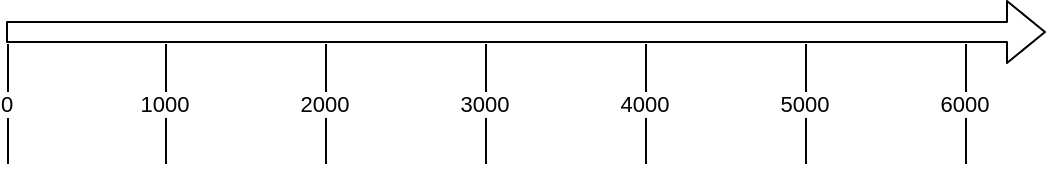 <mxfile version="14.1.2" type="github"><diagram id="KPY_37a3RrFqlSQd_a89" name="Page-1"><mxGraphModel dx="815" dy="441" grid="1" gridSize="10" guides="1" tooltips="1" connect="1" arrows="1" fold="1" page="1" pageScale="1" pageWidth="583" pageHeight="413" math="0" shadow="0"><root><mxCell id="0"/><mxCell id="1" parent="0"/><mxCell id="jrkarRgkuv3LzX793QSN-1" value="" style="shape=flexArrow;endArrow=classic;html=1;" edge="1" parent="1"><mxGeometry width="50" height="50" relative="1" as="geometry"><mxPoint x="40" y="210" as="sourcePoint"/><mxPoint x="560" y="210" as="targetPoint"/></mxGeometry></mxCell><mxCell id="jrkarRgkuv3LzX793QSN-2" value="" style="endArrow=none;html=1;" edge="1" parent="1"><mxGeometry width="50" height="50" relative="1" as="geometry"><mxPoint x="41" y="276" as="sourcePoint"/><mxPoint x="41" y="216" as="targetPoint"/></mxGeometry></mxCell><mxCell id="jrkarRgkuv3LzX793QSN-3" value="0" style="edgeLabel;html=1;align=center;verticalAlign=middle;resizable=0;points=[];" vertex="1" connectable="0" parent="jrkarRgkuv3LzX793QSN-2"><mxGeometry x="0.009" y="1" relative="1" as="geometry"><mxPoint as="offset"/></mxGeometry></mxCell><mxCell id="jrkarRgkuv3LzX793QSN-4" value="" style="endArrow=none;html=1;" edge="1" parent="1"><mxGeometry width="50" height="50" relative="1" as="geometry"><mxPoint x="120" y="276" as="sourcePoint"/><mxPoint x="120" y="216" as="targetPoint"/></mxGeometry></mxCell><mxCell id="jrkarRgkuv3LzX793QSN-5" value="1000" style="edgeLabel;html=1;align=center;verticalAlign=middle;resizable=0;points=[];" vertex="1" connectable="0" parent="jrkarRgkuv3LzX793QSN-4"><mxGeometry x="0.009" y="1" relative="1" as="geometry"><mxPoint as="offset"/></mxGeometry></mxCell><mxCell id="jrkarRgkuv3LzX793QSN-6" value="" style="endArrow=none;html=1;" edge="1" parent="1"><mxGeometry width="50" height="50" relative="1" as="geometry"><mxPoint x="200" y="276" as="sourcePoint"/><mxPoint x="200" y="216" as="targetPoint"/></mxGeometry></mxCell><mxCell id="jrkarRgkuv3LzX793QSN-7" value="2000" style="edgeLabel;html=1;align=center;verticalAlign=middle;resizable=0;points=[];" vertex="1" connectable="0" parent="jrkarRgkuv3LzX793QSN-6"><mxGeometry x="0.009" y="1" relative="1" as="geometry"><mxPoint as="offset"/></mxGeometry></mxCell><mxCell id="jrkarRgkuv3LzX793QSN-8" value="" style="endArrow=none;html=1;" edge="1" parent="1"><mxGeometry width="50" height="50" relative="1" as="geometry"><mxPoint x="280" y="276" as="sourcePoint"/><mxPoint x="280" y="216" as="targetPoint"/></mxGeometry></mxCell><mxCell id="jrkarRgkuv3LzX793QSN-9" value="3000" style="edgeLabel;html=1;align=center;verticalAlign=middle;resizable=0;points=[];" vertex="1" connectable="0" parent="jrkarRgkuv3LzX793QSN-8"><mxGeometry x="0.009" y="1" relative="1" as="geometry"><mxPoint as="offset"/></mxGeometry></mxCell><mxCell id="jrkarRgkuv3LzX793QSN-10" value="" style="endArrow=none;html=1;" edge="1" parent="1"><mxGeometry width="50" height="50" relative="1" as="geometry"><mxPoint x="360" y="276" as="sourcePoint"/><mxPoint x="360" y="216" as="targetPoint"/></mxGeometry></mxCell><mxCell id="jrkarRgkuv3LzX793QSN-11" value="4000" style="edgeLabel;html=1;align=center;verticalAlign=middle;resizable=0;points=[];" vertex="1" connectable="0" parent="jrkarRgkuv3LzX793QSN-10"><mxGeometry x="0.009" y="1" relative="1" as="geometry"><mxPoint as="offset"/></mxGeometry></mxCell><mxCell id="jrkarRgkuv3LzX793QSN-12" value="" style="endArrow=none;html=1;" edge="1" parent="1"><mxGeometry width="50" height="50" relative="1" as="geometry"><mxPoint x="440" y="276" as="sourcePoint"/><mxPoint x="440" y="216" as="targetPoint"/></mxGeometry></mxCell><mxCell id="jrkarRgkuv3LzX793QSN-13" value="5000" style="edgeLabel;html=1;align=center;verticalAlign=middle;resizable=0;points=[];" vertex="1" connectable="0" parent="jrkarRgkuv3LzX793QSN-12"><mxGeometry x="0.009" y="1" relative="1" as="geometry"><mxPoint as="offset"/></mxGeometry></mxCell><mxCell id="jrkarRgkuv3LzX793QSN-14" value="" style="endArrow=none;html=1;" edge="1" parent="1"><mxGeometry width="50" height="50" relative="1" as="geometry"><mxPoint x="520" y="276" as="sourcePoint"/><mxPoint x="520" y="216" as="targetPoint"/></mxGeometry></mxCell><mxCell id="jrkarRgkuv3LzX793QSN-15" value="6000" style="edgeLabel;html=1;align=center;verticalAlign=middle;resizable=0;points=[];" vertex="1" connectable="0" parent="jrkarRgkuv3LzX793QSN-14"><mxGeometry x="0.009" y="1" relative="1" as="geometry"><mxPoint as="offset"/></mxGeometry></mxCell></root></mxGraphModel></diagram></mxfile>